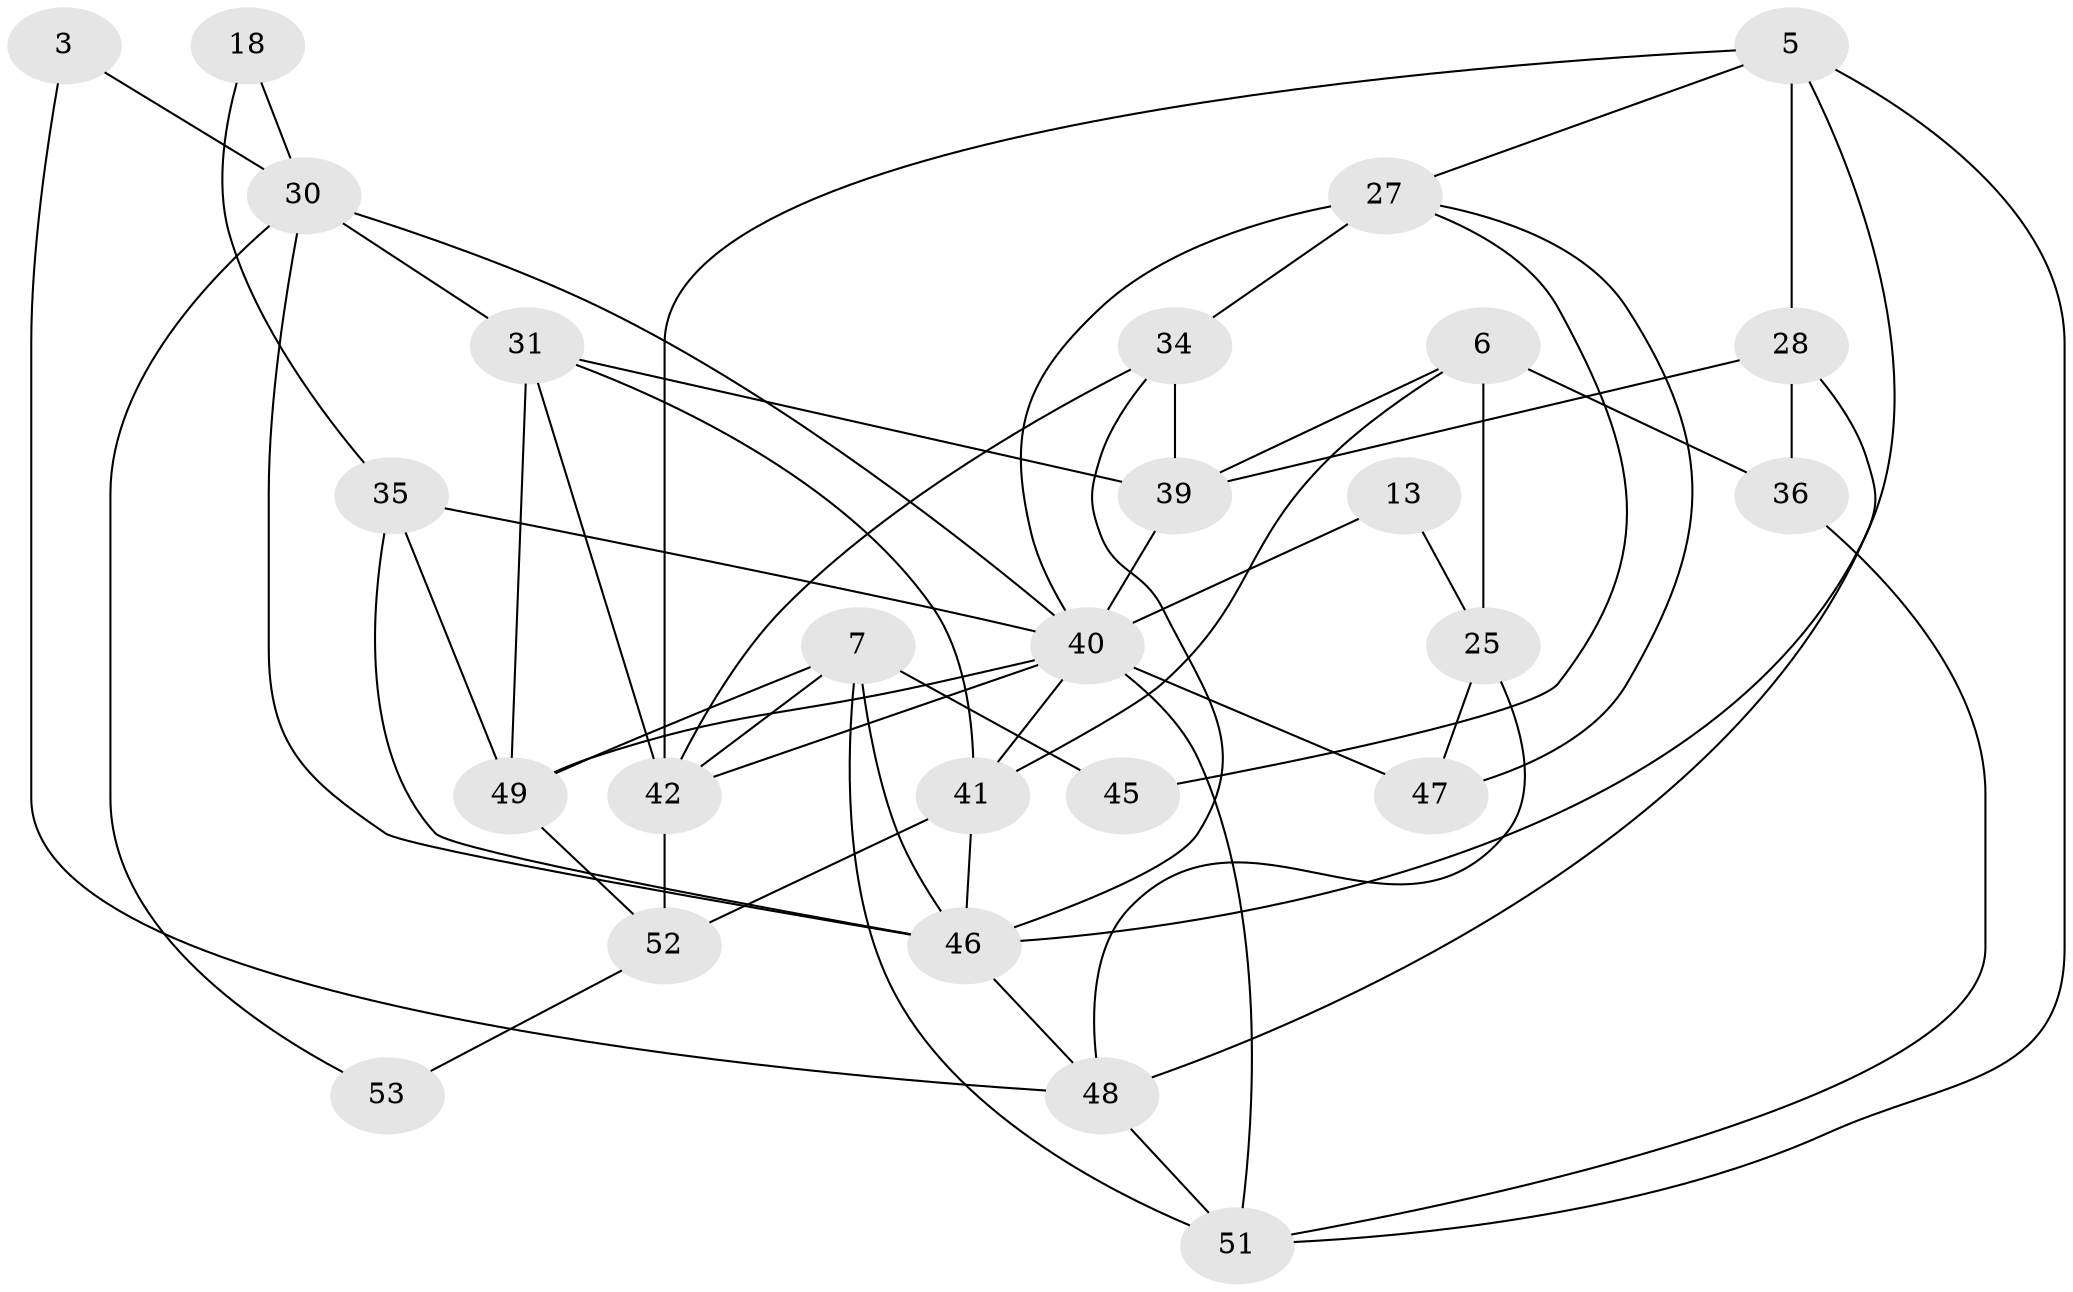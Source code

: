 // original degree distribution, {4: 0.24528301886792453, 3: 0.2830188679245283, 2: 0.1320754716981132, 5: 0.20754716981132076, 6: 0.09433962264150944, 7: 0.018867924528301886, 9: 0.018867924528301886}
// Generated by graph-tools (version 1.1) at 2025/52/03/04/25 21:52:49]
// undirected, 26 vertices, 57 edges
graph export_dot {
graph [start="1"]
  node [color=gray90,style=filled];
  3;
  5 [super="+1"];
  6 [super="+2"];
  7;
  13;
  18;
  25;
  27 [super="+10"];
  28;
  30 [super="+4+17"];
  31;
  34 [super="+14"];
  35 [super="+16"];
  36;
  39;
  40 [super="+26+11+33"];
  41 [super="+24+20"];
  42 [super="+37"];
  45;
  46 [super="+12+43"];
  47 [super="+9+21"];
  48 [super="+38+44"];
  49 [super="+29"];
  51 [super="+23+50"];
  52;
  53;
  3 -- 48;
  3 -- 30;
  5 -- 28 [weight=2];
  5 -- 42;
  5 -- 51;
  5 -- 27;
  5 -- 46;
  6 -- 25 [weight=2];
  6 -- 36;
  6 -- 41;
  6 -- 39;
  7 -- 45;
  7 -- 49;
  7 -- 46;
  7 -- 42;
  7 -- 51 [weight=2];
  13 -- 25;
  13 -- 40 [weight=2];
  18 -- 30;
  18 -- 35;
  25 -- 47;
  25 -- 48;
  27 -- 45;
  27 -- 47;
  27 -- 34 [weight=2];
  27 -- 40;
  28 -- 39;
  28 -- 36;
  28 -- 48;
  30 -- 31;
  30 -- 53;
  30 -- 40 [weight=3];
  30 -- 46 [weight=2];
  31 -- 39;
  31 -- 49 [weight=2];
  31 -- 41;
  31 -- 42;
  34 -- 42;
  34 -- 39;
  34 -- 46;
  35 -- 49 [weight=2];
  35 -- 46;
  35 -- 40;
  36 -- 51;
  39 -- 40;
  40 -- 42 [weight=2];
  40 -- 49 [weight=2];
  40 -- 41 [weight=2];
  40 -- 51 [weight=5];
  40 -- 47 [weight=2];
  41 -- 46 [weight=2];
  41 -- 52;
  42 -- 52 [weight=2];
  46 -- 48;
  48 -- 51 [weight=2];
  49 -- 52;
  52 -- 53;
}
